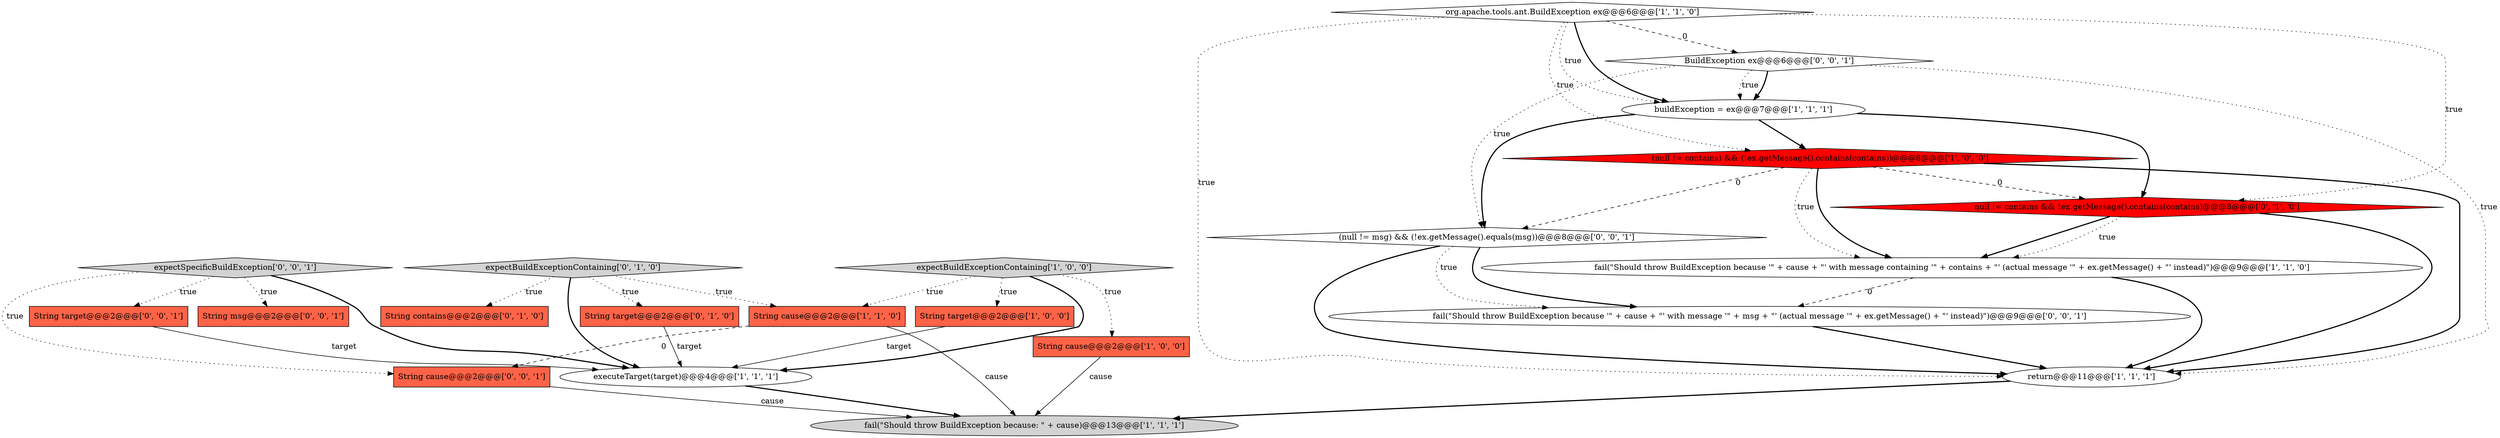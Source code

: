 digraph {
20 [style = filled, label = "(null != msg) && (!ex.getMessage().equals(msg))@@@8@@@['0', '0', '1']", fillcolor = white, shape = diamond image = "AAA0AAABBB3BBB"];
9 [style = filled, label = "String cause@@@2@@@['1', '1', '0']", fillcolor = tomato, shape = box image = "AAA0AAABBB1BBB"];
6 [style = filled, label = "org.apache.tools.ant.BuildException ex@@@6@@@['1', '1', '0']", fillcolor = white, shape = diamond image = "AAA0AAABBB1BBB"];
14 [style = filled, label = "String contains@@@2@@@['0', '1', '0']", fillcolor = tomato, shape = box image = "AAA0AAABBB2BBB"];
13 [style = filled, label = "expectBuildExceptionContaining['0', '1', '0']", fillcolor = lightgray, shape = diamond image = "AAA0AAABBB2BBB"];
2 [style = filled, label = "buildException = ex@@@7@@@['1', '1', '1']", fillcolor = white, shape = ellipse image = "AAA0AAABBB1BBB"];
3 [style = filled, label = "executeTarget(target)@@@4@@@['1', '1', '1']", fillcolor = white, shape = ellipse image = "AAA0AAABBB1BBB"];
18 [style = filled, label = "expectSpecificBuildException['0', '0', '1']", fillcolor = lightgray, shape = diamond image = "AAA0AAABBB3BBB"];
1 [style = filled, label = "expectBuildExceptionContaining['1', '0', '0']", fillcolor = lightgray, shape = diamond image = "AAA0AAABBB1BBB"];
19 [style = filled, label = "String cause@@@2@@@['0', '0', '1']", fillcolor = tomato, shape = box image = "AAA0AAABBB3BBB"];
11 [style = filled, label = "String target@@@2@@@['0', '1', '0']", fillcolor = tomato, shape = box image = "AAA0AAABBB2BBB"];
12 [style = filled, label = "null != contains && !ex.getMessage().contains(contains)@@@8@@@['0', '1', '0']", fillcolor = red, shape = diamond image = "AAA1AAABBB2BBB"];
16 [style = filled, label = "String target@@@2@@@['0', '0', '1']", fillcolor = tomato, shape = box image = "AAA0AAABBB3BBB"];
21 [style = filled, label = "fail(\"Should throw BuildException because '\" + cause + \"' with message '\" + msg + \"' (actual message '\" + ex.getMessage() + \"' instead)\")@@@9@@@['0', '0', '1']", fillcolor = white, shape = ellipse image = "AAA0AAABBB3BBB"];
10 [style = filled, label = "return@@@11@@@['1', '1', '1']", fillcolor = white, shape = ellipse image = "AAA0AAABBB1BBB"];
8 [style = filled, label = "String cause@@@2@@@['1', '0', '0']", fillcolor = tomato, shape = box image = "AAA0AAABBB1BBB"];
4 [style = filled, label = "fail(\"Should throw BuildException because '\" + cause + \"' with message containing '\" + contains + \"' (actual message '\" + ex.getMessage() + \"' instead)\")@@@9@@@['1', '1', '0']", fillcolor = white, shape = ellipse image = "AAA0AAABBB1BBB"];
17 [style = filled, label = "String msg@@@2@@@['0', '0', '1']", fillcolor = tomato, shape = box image = "AAA0AAABBB3BBB"];
0 [style = filled, label = "String target@@@2@@@['1', '0', '0']", fillcolor = tomato, shape = box image = "AAA0AAABBB1BBB"];
15 [style = filled, label = "BuildException ex@@@6@@@['0', '0', '1']", fillcolor = white, shape = diamond image = "AAA0AAABBB3BBB"];
5 [style = filled, label = "fail(\"Should throw BuildException because: \" + cause)@@@13@@@['1', '1', '1']", fillcolor = lightgray, shape = ellipse image = "AAA0AAABBB1BBB"];
7 [style = filled, label = "(null != contains) && (!ex.getMessage().contains(contains))@@@8@@@['1', '0', '0']", fillcolor = red, shape = diamond image = "AAA1AAABBB1BBB"];
4->10 [style = bold, label=""];
21->10 [style = bold, label=""];
18->3 [style = bold, label=""];
15->2 [style = bold, label=""];
2->20 [style = bold, label=""];
18->16 [style = dotted, label="true"];
7->10 [style = bold, label=""];
15->2 [style = dotted, label="true"];
18->19 [style = dotted, label="true"];
1->3 [style = bold, label=""];
7->20 [style = dashed, label="0"];
15->20 [style = dotted, label="true"];
15->10 [style = dotted, label="true"];
11->3 [style = solid, label="target"];
20->21 [style = dotted, label="true"];
7->4 [style = bold, label=""];
4->21 [style = dashed, label="0"];
2->12 [style = bold, label=""];
20->10 [style = bold, label=""];
6->2 [style = bold, label=""];
20->21 [style = bold, label=""];
9->19 [style = dashed, label="0"];
6->10 [style = dotted, label="true"];
8->5 [style = solid, label="cause"];
16->3 [style = solid, label="target"];
3->5 [style = bold, label=""];
12->10 [style = bold, label=""];
6->2 [style = dotted, label="true"];
10->5 [style = bold, label=""];
13->3 [style = bold, label=""];
12->4 [style = bold, label=""];
6->15 [style = dashed, label="0"];
0->3 [style = solid, label="target"];
1->9 [style = dotted, label="true"];
19->5 [style = solid, label="cause"];
7->4 [style = dotted, label="true"];
1->8 [style = dotted, label="true"];
6->7 [style = dotted, label="true"];
7->12 [style = dashed, label="0"];
13->11 [style = dotted, label="true"];
12->4 [style = dotted, label="true"];
1->0 [style = dotted, label="true"];
6->12 [style = dotted, label="true"];
2->7 [style = bold, label=""];
18->17 [style = dotted, label="true"];
13->14 [style = dotted, label="true"];
9->5 [style = solid, label="cause"];
13->9 [style = dotted, label="true"];
}
